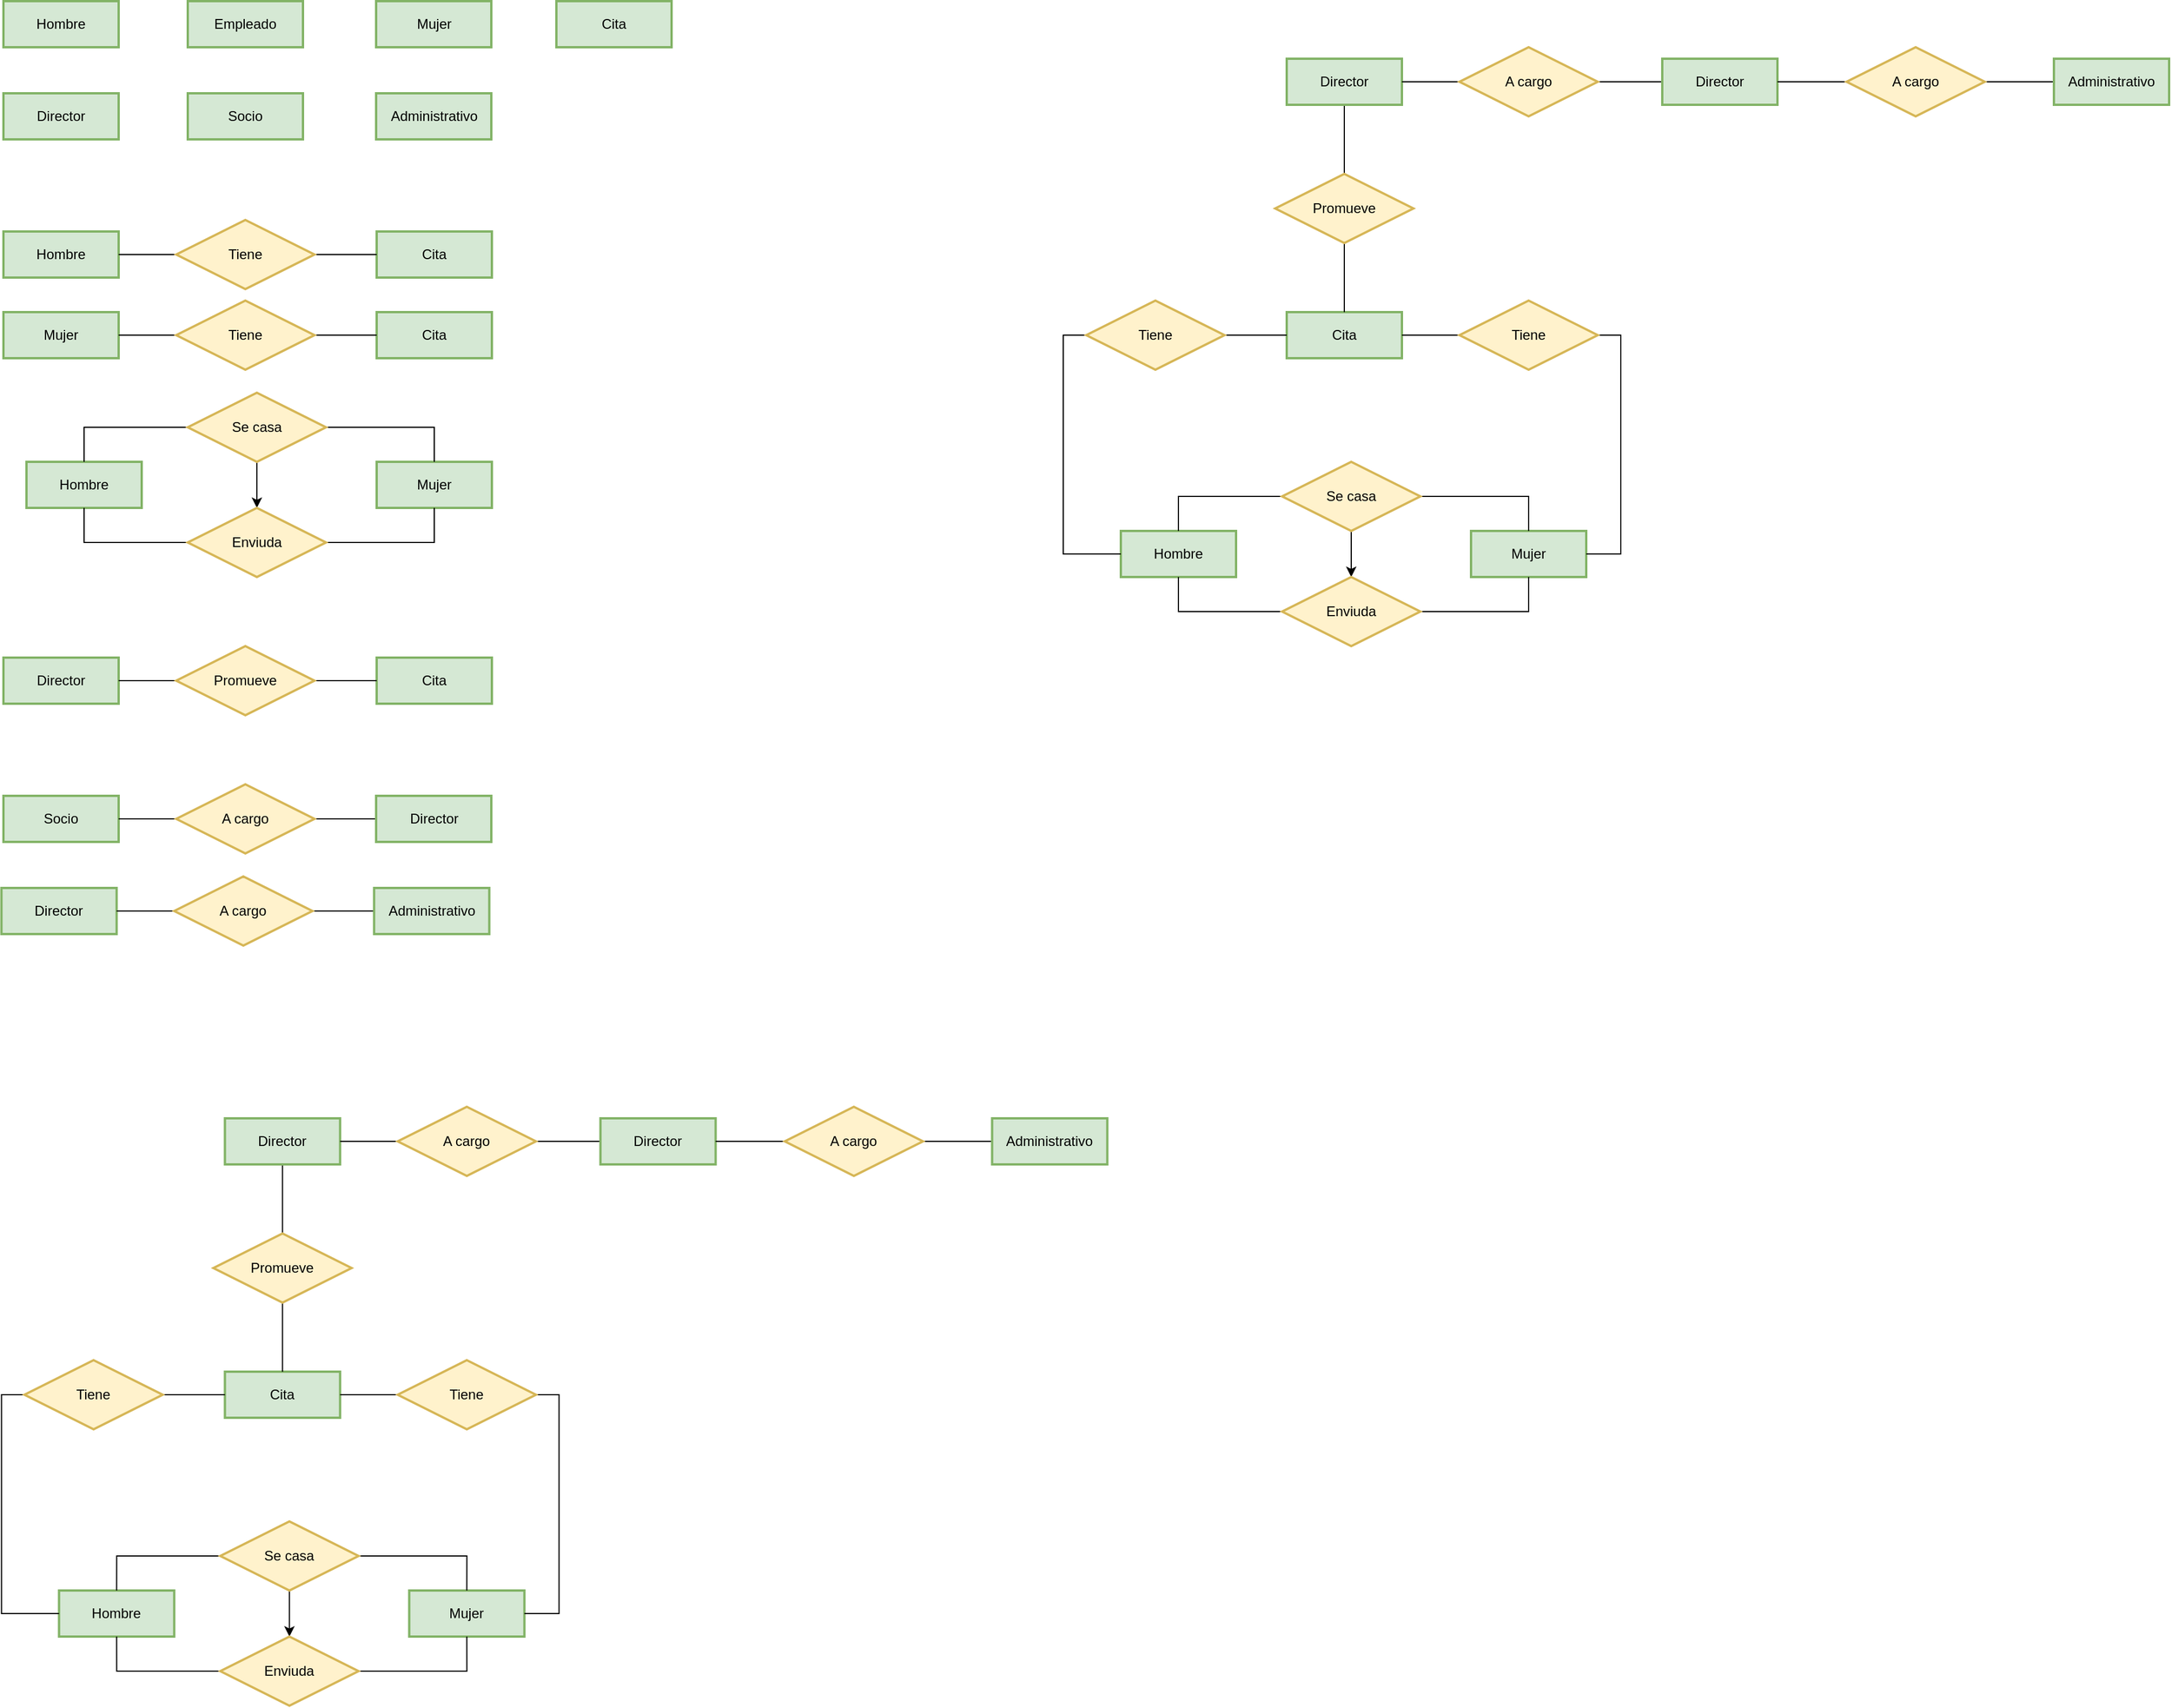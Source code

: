 <mxfile version="20.5.1" type="github"><diagram id="cyZgXeQBIhwyT7jIaqNa" name="Página-1"><mxGraphModel dx="2844" dy="1454" grid="1" gridSize="10" guides="1" tooltips="1" connect="1" arrows="1" fold="1" page="1" pageScale="1" pageWidth="827" pageHeight="1169" math="0" shadow="0"><root><mxCell id="0"/><mxCell id="1" parent="0"/><mxCell id="2BiipPs4FNlDCmmz9T9X-1" value="Hombre " style="whiteSpace=wrap;html=1;align=center;strokeWidth=2;fillColor=#d5e8d4;strokeColor=#82b366;" parent="1" vertex="1"><mxGeometry x="40" y="120" width="100" height="40" as="geometry"/></mxCell><mxCell id="2BiipPs4FNlDCmmz9T9X-2" value="Mujer" style="whiteSpace=wrap;html=1;align=center;strokeWidth=2;fillColor=#d5e8d4;strokeColor=#82b366;" parent="1" vertex="1"><mxGeometry x="363.5" y="120" width="100" height="40" as="geometry"/></mxCell><mxCell id="2BiipPs4FNlDCmmz9T9X-3" value="Empleado" style="whiteSpace=wrap;html=1;align=center;strokeWidth=2;fillColor=#d5e8d4;strokeColor=#82b366;" parent="1" vertex="1"><mxGeometry x="200" y="120" width="100" height="40" as="geometry"/></mxCell><mxCell id="2BiipPs4FNlDCmmz9T9X-4" value="Socio" style="whiteSpace=wrap;html=1;align=center;strokeWidth=2;fillColor=#d5e8d4;strokeColor=#82b366;" parent="1" vertex="1"><mxGeometry x="200" y="200" width="100" height="40" as="geometry"/></mxCell><mxCell id="2BiipPs4FNlDCmmz9T9X-5" value="Director" style="whiteSpace=wrap;html=1;align=center;strokeWidth=2;fillColor=#d5e8d4;strokeColor=#82b366;" parent="1" vertex="1"><mxGeometry x="40" y="200" width="100" height="40" as="geometry"/></mxCell><mxCell id="2BiipPs4FNlDCmmz9T9X-6" value="Administrativo" style="whiteSpace=wrap;html=1;align=center;strokeWidth=2;fillColor=#d5e8d4;strokeColor=#82b366;" parent="1" vertex="1"><mxGeometry x="363.5" y="200" width="100" height="40" as="geometry"/></mxCell><mxCell id="2BiipPs4FNlDCmmz9T9X-7" value="Hombre " style="whiteSpace=wrap;html=1;align=center;strokeWidth=2;fillColor=#d5e8d4;strokeColor=#82b366;" parent="1" vertex="1"><mxGeometry x="40" y="320" width="100" height="40" as="geometry"/></mxCell><mxCell id="2BiipPs4FNlDCmmz9T9X-8" value="Hombre " style="whiteSpace=wrap;html=1;align=center;strokeWidth=2;fillColor=#d5e8d4;strokeColor=#82b366;" parent="1" vertex="1"><mxGeometry x="60" y="520" width="100" height="40" as="geometry"/></mxCell><mxCell id="2BiipPs4FNlDCmmz9T9X-9" value="Mujer" style="whiteSpace=wrap;html=1;align=center;strokeWidth=2;fillColor=#d5e8d4;strokeColor=#82b366;" parent="1" vertex="1"><mxGeometry x="364" y="520" width="100" height="40" as="geometry"/></mxCell><mxCell id="2BiipPs4FNlDCmmz9T9X-10" value="Cita" style="whiteSpace=wrap;html=1;align=center;strokeWidth=2;fillColor=#d5e8d4;strokeColor=#82b366;" parent="1" vertex="1"><mxGeometry x="364" y="320" width="100" height="40" as="geometry"/></mxCell><mxCell id="2BiipPs4FNlDCmmz9T9X-21" style="edgeStyle=orthogonalEdgeStyle;rounded=0;orthogonalLoop=1;jettySize=auto;html=1;exitX=0;exitY=0.5;exitDx=0;exitDy=0;entryX=1;entryY=0.5;entryDx=0;entryDy=0;endArrow=none;endFill=0;" parent="1" source="2BiipPs4FNlDCmmz9T9X-11" target="2BiipPs4FNlDCmmz9T9X-7" edge="1"><mxGeometry relative="1" as="geometry"/></mxCell><mxCell id="2BiipPs4FNlDCmmz9T9X-22" style="edgeStyle=orthogonalEdgeStyle;rounded=0;orthogonalLoop=1;jettySize=auto;html=1;exitX=1;exitY=0.5;exitDx=0;exitDy=0;entryX=0;entryY=0.5;entryDx=0;entryDy=0;endArrow=none;endFill=0;" parent="1" source="2BiipPs4FNlDCmmz9T9X-11" target="2BiipPs4FNlDCmmz9T9X-10" edge="1"><mxGeometry relative="1" as="geometry"/></mxCell><mxCell id="2BiipPs4FNlDCmmz9T9X-11" value="Tiene " style="shape=rhombus;perimeter=rhombusPerimeter;whiteSpace=wrap;html=1;align=center;strokeWidth=2;fillColor=#fff2cc;strokeColor=#d6b656;" parent="1" vertex="1"><mxGeometry x="190" y="310" width="120" height="60" as="geometry"/></mxCell><mxCell id="2BiipPs4FNlDCmmz9T9X-13" style="edgeStyle=orthogonalEdgeStyle;rounded=0;orthogonalLoop=1;jettySize=auto;html=1;exitX=0;exitY=0.5;exitDx=0;exitDy=0;entryX=0.5;entryY=0;entryDx=0;entryDy=0;endArrow=none;endFill=0;" parent="1" source="2BiipPs4FNlDCmmz9T9X-12" target="2BiipPs4FNlDCmmz9T9X-8" edge="1"><mxGeometry relative="1" as="geometry"/></mxCell><mxCell id="2BiipPs4FNlDCmmz9T9X-14" style="edgeStyle=orthogonalEdgeStyle;rounded=0;orthogonalLoop=1;jettySize=auto;html=1;exitX=1;exitY=0.5;exitDx=0;exitDy=0;entryX=0.5;entryY=0;entryDx=0;entryDy=0;endArrow=none;endFill=0;" parent="1" source="2BiipPs4FNlDCmmz9T9X-12" target="2BiipPs4FNlDCmmz9T9X-9" edge="1"><mxGeometry relative="1" as="geometry"/></mxCell><mxCell id="2BiipPs4FNlDCmmz9T9X-19" style="edgeStyle=orthogonalEdgeStyle;rounded=0;orthogonalLoop=1;jettySize=auto;html=1;exitX=0.5;exitY=1;exitDx=0;exitDy=0;entryX=0.5;entryY=0;entryDx=0;entryDy=0;" parent="1" source="2BiipPs4FNlDCmmz9T9X-12" target="2BiipPs4FNlDCmmz9T9X-16" edge="1"><mxGeometry relative="1" as="geometry"/></mxCell><mxCell id="2BiipPs4FNlDCmmz9T9X-12" value="Se casa" style="shape=rhombus;perimeter=rhombusPerimeter;whiteSpace=wrap;html=1;align=center;strokeWidth=2;fillColor=#fff2cc;strokeColor=#d6b656;" parent="1" vertex="1"><mxGeometry x="200" y="460" width="120" height="60" as="geometry"/></mxCell><mxCell id="2BiipPs4FNlDCmmz9T9X-17" style="edgeStyle=orthogonalEdgeStyle;rounded=0;orthogonalLoop=1;jettySize=auto;html=1;exitX=0;exitY=0.5;exitDx=0;exitDy=0;entryX=0.5;entryY=1;entryDx=0;entryDy=0;endArrow=none;endFill=0;" parent="1" source="2BiipPs4FNlDCmmz9T9X-16" target="2BiipPs4FNlDCmmz9T9X-8" edge="1"><mxGeometry relative="1" as="geometry"/></mxCell><mxCell id="2BiipPs4FNlDCmmz9T9X-18" style="edgeStyle=orthogonalEdgeStyle;rounded=0;orthogonalLoop=1;jettySize=auto;html=1;exitX=1;exitY=0.5;exitDx=0;exitDy=0;entryX=0.5;entryY=1;entryDx=0;entryDy=0;endArrow=none;endFill=0;" parent="1" source="2BiipPs4FNlDCmmz9T9X-16" target="2BiipPs4FNlDCmmz9T9X-9" edge="1"><mxGeometry relative="1" as="geometry"/></mxCell><mxCell id="2BiipPs4FNlDCmmz9T9X-16" value="Enviuda" style="shape=rhombus;perimeter=rhombusPerimeter;whiteSpace=wrap;html=1;align=center;strokeWidth=2;fillColor=#fff2cc;strokeColor=#d6b656;" parent="1" vertex="1"><mxGeometry x="200" y="560" width="120" height="60" as="geometry"/></mxCell><mxCell id="2BiipPs4FNlDCmmz9T9X-25" value="Director" style="whiteSpace=wrap;html=1;align=center;strokeWidth=2;fillColor=#d5e8d4;strokeColor=#82b366;" parent="1" vertex="1"><mxGeometry x="40" y="690" width="100" height="40" as="geometry"/></mxCell><mxCell id="2BiipPs4FNlDCmmz9T9X-26" value="Cita" style="whiteSpace=wrap;html=1;align=center;strokeWidth=2;fillColor=#d5e8d4;strokeColor=#82b366;" parent="1" vertex="1"><mxGeometry x="364" y="690" width="100" height="40" as="geometry"/></mxCell><mxCell id="2BiipPs4FNlDCmmz9T9X-27" style="edgeStyle=orthogonalEdgeStyle;rounded=0;orthogonalLoop=1;jettySize=auto;html=1;exitX=0;exitY=0.5;exitDx=0;exitDy=0;entryX=1;entryY=0.5;entryDx=0;entryDy=0;endArrow=none;endFill=0;" parent="1" source="2BiipPs4FNlDCmmz9T9X-29" target="2BiipPs4FNlDCmmz9T9X-25" edge="1"><mxGeometry relative="1" as="geometry"/></mxCell><mxCell id="2BiipPs4FNlDCmmz9T9X-28" style="edgeStyle=orthogonalEdgeStyle;rounded=0;orthogonalLoop=1;jettySize=auto;html=1;exitX=1;exitY=0.5;exitDx=0;exitDy=0;entryX=0;entryY=0.5;entryDx=0;entryDy=0;endArrow=none;endFill=0;" parent="1" source="2BiipPs4FNlDCmmz9T9X-29" target="2BiipPs4FNlDCmmz9T9X-26" edge="1"><mxGeometry relative="1" as="geometry"/></mxCell><mxCell id="2BiipPs4FNlDCmmz9T9X-29" value="Promueve" style="shape=rhombus;perimeter=rhombusPerimeter;whiteSpace=wrap;html=1;align=center;strokeWidth=2;fillColor=#fff2cc;strokeColor=#d6b656;" parent="1" vertex="1"><mxGeometry x="190" y="680" width="120" height="60" as="geometry"/></mxCell><mxCell id="2BiipPs4FNlDCmmz9T9X-30" value="Cita" style="whiteSpace=wrap;html=1;align=center;strokeWidth=2;fillColor=#d5e8d4;strokeColor=#82b366;" parent="1" vertex="1"><mxGeometry x="520" y="120" width="100" height="40" as="geometry"/></mxCell><mxCell id="2BiipPs4FNlDCmmz9T9X-31" value="Socio" style="whiteSpace=wrap;html=1;align=center;strokeWidth=2;fillColor=#d5e8d4;strokeColor=#82b366;" parent="1" vertex="1"><mxGeometry x="40" y="810" width="100" height="40" as="geometry"/></mxCell><mxCell id="2BiipPs4FNlDCmmz9T9X-35" style="edgeStyle=orthogonalEdgeStyle;rounded=0;orthogonalLoop=1;jettySize=auto;html=1;exitX=1;exitY=0.5;exitDx=0;exitDy=0;entryX=0;entryY=0.5;entryDx=0;entryDy=0;endArrow=none;endFill=0;" parent="1" source="2BiipPs4FNlDCmmz9T9X-32" target="2BiipPs4FNlDCmmz9T9X-33" edge="1"><mxGeometry relative="1" as="geometry"/></mxCell><mxCell id="2BiipPs4FNlDCmmz9T9X-36" style="edgeStyle=orthogonalEdgeStyle;rounded=0;orthogonalLoop=1;jettySize=auto;html=1;exitX=0;exitY=0.5;exitDx=0;exitDy=0;entryX=1;entryY=0.5;entryDx=0;entryDy=0;endArrow=none;endFill=0;" parent="1" source="2BiipPs4FNlDCmmz9T9X-32" target="2BiipPs4FNlDCmmz9T9X-31" edge="1"><mxGeometry relative="1" as="geometry"/></mxCell><mxCell id="2BiipPs4FNlDCmmz9T9X-32" value="A cargo" style="shape=rhombus;perimeter=rhombusPerimeter;whiteSpace=wrap;html=1;align=center;strokeWidth=2;fillColor=#fff2cc;strokeColor=#d6b656;" parent="1" vertex="1"><mxGeometry x="190" y="800" width="120" height="60" as="geometry"/></mxCell><mxCell id="2BiipPs4FNlDCmmz9T9X-33" value="Director" style="whiteSpace=wrap;html=1;align=center;strokeWidth=2;fillColor=#d5e8d4;strokeColor=#82b366;" parent="1" vertex="1"><mxGeometry x="363.5" y="810" width="100" height="40" as="geometry"/></mxCell><mxCell id="2BiipPs4FNlDCmmz9T9X-37" value="Director" style="whiteSpace=wrap;html=1;align=center;strokeWidth=2;fillColor=#d5e8d4;strokeColor=#82b366;" parent="1" vertex="1"><mxGeometry x="38.25" y="890" width="100" height="40" as="geometry"/></mxCell><mxCell id="2BiipPs4FNlDCmmz9T9X-38" style="edgeStyle=orthogonalEdgeStyle;rounded=0;orthogonalLoop=1;jettySize=auto;html=1;exitX=1;exitY=0.5;exitDx=0;exitDy=0;entryX=0;entryY=0.5;entryDx=0;entryDy=0;endArrow=none;endFill=0;" parent="1" source="2BiipPs4FNlDCmmz9T9X-40" target="2BiipPs4FNlDCmmz9T9X-41" edge="1"><mxGeometry relative="1" as="geometry"/></mxCell><mxCell id="2BiipPs4FNlDCmmz9T9X-39" style="edgeStyle=orthogonalEdgeStyle;rounded=0;orthogonalLoop=1;jettySize=auto;html=1;exitX=0;exitY=0.5;exitDx=0;exitDy=0;entryX=1;entryY=0.5;entryDx=0;entryDy=0;endArrow=none;endFill=0;" parent="1" source="2BiipPs4FNlDCmmz9T9X-40" target="2BiipPs4FNlDCmmz9T9X-37" edge="1"><mxGeometry relative="1" as="geometry"/></mxCell><mxCell id="2BiipPs4FNlDCmmz9T9X-40" value="A cargo" style="shape=rhombus;perimeter=rhombusPerimeter;whiteSpace=wrap;html=1;align=center;strokeWidth=2;fillColor=#fff2cc;strokeColor=#d6b656;" parent="1" vertex="1"><mxGeometry x="188.25" y="880" width="120" height="60" as="geometry"/></mxCell><mxCell id="2BiipPs4FNlDCmmz9T9X-41" value="Administrativo" style="whiteSpace=wrap;html=1;align=center;strokeWidth=2;fillColor=#d5e8d4;strokeColor=#82b366;" parent="1" vertex="1"><mxGeometry x="361.75" y="890" width="100" height="40" as="geometry"/></mxCell><mxCell id="2BiipPs4FNlDCmmz9T9X-50" value="Hombre " style="whiteSpace=wrap;html=1;align=center;strokeWidth=2;fillColor=#d5e8d4;strokeColor=#82b366;" parent="1" vertex="1"><mxGeometry x="1010" y="580" width="100" height="40" as="geometry"/></mxCell><mxCell id="2BiipPs4FNlDCmmz9T9X-51" value="Mujer" style="whiteSpace=wrap;html=1;align=center;strokeWidth=2;fillColor=#d5e8d4;strokeColor=#82b366;" parent="1" vertex="1"><mxGeometry x="1314" y="580" width="100" height="40" as="geometry"/></mxCell><mxCell id="2BiipPs4FNlDCmmz9T9X-52" style="edgeStyle=orthogonalEdgeStyle;rounded=0;orthogonalLoop=1;jettySize=auto;html=1;exitX=0;exitY=0.5;exitDx=0;exitDy=0;entryX=0.5;entryY=0;entryDx=0;entryDy=0;endArrow=none;endFill=0;" parent="1" source="2BiipPs4FNlDCmmz9T9X-55" target="2BiipPs4FNlDCmmz9T9X-50" edge="1"><mxGeometry relative="1" as="geometry"/></mxCell><mxCell id="2BiipPs4FNlDCmmz9T9X-53" style="edgeStyle=orthogonalEdgeStyle;rounded=0;orthogonalLoop=1;jettySize=auto;html=1;exitX=1;exitY=0.5;exitDx=0;exitDy=0;entryX=0.5;entryY=0;entryDx=0;entryDy=0;endArrow=none;endFill=0;" parent="1" source="2BiipPs4FNlDCmmz9T9X-55" target="2BiipPs4FNlDCmmz9T9X-51" edge="1"><mxGeometry relative="1" as="geometry"/></mxCell><mxCell id="2BiipPs4FNlDCmmz9T9X-54" style="edgeStyle=orthogonalEdgeStyle;rounded=0;orthogonalLoop=1;jettySize=auto;html=1;exitX=0.5;exitY=1;exitDx=0;exitDy=0;entryX=0.5;entryY=0;entryDx=0;entryDy=0;" parent="1" source="2BiipPs4FNlDCmmz9T9X-55" target="2BiipPs4FNlDCmmz9T9X-58" edge="1"><mxGeometry relative="1" as="geometry"/></mxCell><mxCell id="2BiipPs4FNlDCmmz9T9X-55" value="Se casa" style="shape=rhombus;perimeter=rhombusPerimeter;whiteSpace=wrap;html=1;align=center;strokeWidth=2;fillColor=#fff2cc;strokeColor=#d6b656;" parent="1" vertex="1"><mxGeometry x="1150" y="520" width="120" height="60" as="geometry"/></mxCell><mxCell id="2BiipPs4FNlDCmmz9T9X-56" style="edgeStyle=orthogonalEdgeStyle;rounded=0;orthogonalLoop=1;jettySize=auto;html=1;exitX=0;exitY=0.5;exitDx=0;exitDy=0;entryX=0.5;entryY=1;entryDx=0;entryDy=0;endArrow=none;endFill=0;" parent="1" source="2BiipPs4FNlDCmmz9T9X-58" target="2BiipPs4FNlDCmmz9T9X-50" edge="1"><mxGeometry relative="1" as="geometry"/></mxCell><mxCell id="2BiipPs4FNlDCmmz9T9X-57" style="edgeStyle=orthogonalEdgeStyle;rounded=0;orthogonalLoop=1;jettySize=auto;html=1;exitX=1;exitY=0.5;exitDx=0;exitDy=0;entryX=0.5;entryY=1;entryDx=0;entryDy=0;endArrow=none;endFill=0;" parent="1" source="2BiipPs4FNlDCmmz9T9X-58" target="2BiipPs4FNlDCmmz9T9X-51" edge="1"><mxGeometry relative="1" as="geometry"/></mxCell><mxCell id="2BiipPs4FNlDCmmz9T9X-58" value="Enviuda" style="shape=rhombus;perimeter=rhombusPerimeter;whiteSpace=wrap;html=1;align=center;strokeWidth=2;fillColor=#fff2cc;strokeColor=#d6b656;" parent="1" vertex="1"><mxGeometry x="1150" y="620" width="120" height="60" as="geometry"/></mxCell><mxCell id="2BiipPs4FNlDCmmz9T9X-59" value="Mujer" style="whiteSpace=wrap;html=1;align=center;strokeWidth=2;fillColor=#d5e8d4;strokeColor=#82b366;" parent="1" vertex="1"><mxGeometry x="40" y="390" width="100" height="40" as="geometry"/></mxCell><mxCell id="2BiipPs4FNlDCmmz9T9X-60" value="Cita" style="whiteSpace=wrap;html=1;align=center;strokeWidth=2;fillColor=#d5e8d4;strokeColor=#82b366;" parent="1" vertex="1"><mxGeometry x="364" y="390" width="100" height="40" as="geometry"/></mxCell><mxCell id="2BiipPs4FNlDCmmz9T9X-61" style="edgeStyle=orthogonalEdgeStyle;rounded=0;orthogonalLoop=1;jettySize=auto;html=1;exitX=0;exitY=0.5;exitDx=0;exitDy=0;entryX=1;entryY=0.5;entryDx=0;entryDy=0;endArrow=none;endFill=0;" parent="1" source="2BiipPs4FNlDCmmz9T9X-63" target="2BiipPs4FNlDCmmz9T9X-59" edge="1"><mxGeometry relative="1" as="geometry"/></mxCell><mxCell id="2BiipPs4FNlDCmmz9T9X-62" style="edgeStyle=orthogonalEdgeStyle;rounded=0;orthogonalLoop=1;jettySize=auto;html=1;exitX=1;exitY=0.5;exitDx=0;exitDy=0;entryX=0;entryY=0.5;entryDx=0;entryDy=0;endArrow=none;endFill=0;" parent="1" source="2BiipPs4FNlDCmmz9T9X-63" target="2BiipPs4FNlDCmmz9T9X-60" edge="1"><mxGeometry relative="1" as="geometry"/></mxCell><mxCell id="2BiipPs4FNlDCmmz9T9X-63" value="Tiene " style="shape=rhombus;perimeter=rhombusPerimeter;whiteSpace=wrap;html=1;align=center;strokeWidth=2;fillColor=#fff2cc;strokeColor=#d6b656;" parent="1" vertex="1"><mxGeometry x="190" y="380" width="120" height="60" as="geometry"/></mxCell><mxCell id="2BiipPs4FNlDCmmz9T9X-66" value="Cita" style="whiteSpace=wrap;html=1;align=center;strokeWidth=2;fillColor=#d5e8d4;strokeColor=#82b366;" parent="1" vertex="1"><mxGeometry x="1154" y="390" width="100" height="40" as="geometry"/></mxCell><mxCell id="2BiipPs4FNlDCmmz9T9X-67" style="edgeStyle=orthogonalEdgeStyle;rounded=0;orthogonalLoop=1;jettySize=auto;html=1;exitX=1;exitY=0.5;exitDx=0;exitDy=0;entryX=0;entryY=0.5;entryDx=0;entryDy=0;endArrow=none;endFill=0;" parent="1" source="2BiipPs4FNlDCmmz9T9X-68" target="2BiipPs4FNlDCmmz9T9X-66" edge="1"><mxGeometry relative="1" as="geometry"/></mxCell><mxCell id="2BiipPs4FNlDCmmz9T9X-71" style="edgeStyle=orthogonalEdgeStyle;rounded=0;orthogonalLoop=1;jettySize=auto;html=1;exitX=0;exitY=0.5;exitDx=0;exitDy=0;entryX=0;entryY=0.5;entryDx=0;entryDy=0;endArrow=none;endFill=0;" parent="1" source="2BiipPs4FNlDCmmz9T9X-68" target="2BiipPs4FNlDCmmz9T9X-50" edge="1"><mxGeometry relative="1" as="geometry"/></mxCell><mxCell id="2BiipPs4FNlDCmmz9T9X-68" value="Tiene " style="shape=rhombus;perimeter=rhombusPerimeter;whiteSpace=wrap;html=1;align=center;strokeWidth=2;fillColor=#fff2cc;strokeColor=#d6b656;" parent="1" vertex="1"><mxGeometry x="980" y="380" width="120" height="60" as="geometry"/></mxCell><mxCell id="2BiipPs4FNlDCmmz9T9X-70" style="edgeStyle=orthogonalEdgeStyle;rounded=0;orthogonalLoop=1;jettySize=auto;html=1;exitX=0;exitY=0.5;exitDx=0;exitDy=0;entryX=1;entryY=0.5;entryDx=0;entryDy=0;endArrow=none;endFill=0;" parent="1" source="2BiipPs4FNlDCmmz9T9X-69" target="2BiipPs4FNlDCmmz9T9X-66" edge="1"><mxGeometry relative="1" as="geometry"/></mxCell><mxCell id="2BiipPs4FNlDCmmz9T9X-72" style="edgeStyle=orthogonalEdgeStyle;rounded=0;orthogonalLoop=1;jettySize=auto;html=1;exitX=1;exitY=0.5;exitDx=0;exitDy=0;entryX=1;entryY=0.5;entryDx=0;entryDy=0;endArrow=none;endFill=0;" parent="1" source="2BiipPs4FNlDCmmz9T9X-69" target="2BiipPs4FNlDCmmz9T9X-51" edge="1"><mxGeometry relative="1" as="geometry"/></mxCell><mxCell id="2BiipPs4FNlDCmmz9T9X-69" value="Tiene " style="shape=rhombus;perimeter=rhombusPerimeter;whiteSpace=wrap;html=1;align=center;strokeWidth=2;fillColor=#fff2cc;strokeColor=#d6b656;" parent="1" vertex="1"><mxGeometry x="1304" y="380" width="120" height="60" as="geometry"/></mxCell><mxCell id="7n2L6bbloB0Y5woZFmEJ-2" style="edgeStyle=orthogonalEdgeStyle;rounded=0;orthogonalLoop=1;jettySize=auto;html=1;exitX=0.5;exitY=0;exitDx=0;exitDy=0;entryX=0.5;entryY=1;entryDx=0;entryDy=0;endArrow=none;endFill=0;" edge="1" parent="1" source="2BiipPs4FNlDCmmz9T9X-73" target="7n2L6bbloB0Y5woZFmEJ-1"><mxGeometry relative="1" as="geometry"/></mxCell><mxCell id="7n2L6bbloB0Y5woZFmEJ-4" style="edgeStyle=orthogonalEdgeStyle;rounded=0;orthogonalLoop=1;jettySize=auto;html=1;exitX=0.5;exitY=1;exitDx=0;exitDy=0;entryX=0.5;entryY=0;entryDx=0;entryDy=0;endArrow=none;endFill=0;" edge="1" parent="1" source="2BiipPs4FNlDCmmz9T9X-73" target="2BiipPs4FNlDCmmz9T9X-66"><mxGeometry relative="1" as="geometry"/></mxCell><mxCell id="2BiipPs4FNlDCmmz9T9X-73" value="Promueve" style="shape=rhombus;perimeter=rhombusPerimeter;whiteSpace=wrap;html=1;align=center;strokeWidth=2;fillColor=#fff2cc;strokeColor=#d6b656;" parent="1" vertex="1"><mxGeometry x="1144" y="270" width="120" height="60" as="geometry"/></mxCell><mxCell id="7n2L6bbloB0Y5woZFmEJ-1" value="Director" style="whiteSpace=wrap;html=1;align=center;strokeWidth=2;fillColor=#d5e8d4;strokeColor=#82b366;" vertex="1" parent="1"><mxGeometry x="1154" y="170" width="100" height="40" as="geometry"/></mxCell><mxCell id="7n2L6bbloB0Y5woZFmEJ-5" style="edgeStyle=orthogonalEdgeStyle;rounded=0;orthogonalLoop=1;jettySize=auto;html=1;exitX=1;exitY=0.5;exitDx=0;exitDy=0;entryX=0;entryY=0.5;entryDx=0;entryDy=0;endArrow=none;endFill=0;" edge="1" parent="1" source="7n2L6bbloB0Y5woZFmEJ-6" target="7n2L6bbloB0Y5woZFmEJ-7"><mxGeometry relative="1" as="geometry"/></mxCell><mxCell id="7n2L6bbloB0Y5woZFmEJ-8" style="edgeStyle=orthogonalEdgeStyle;rounded=0;orthogonalLoop=1;jettySize=auto;html=1;exitX=0;exitY=0.5;exitDx=0;exitDy=0;entryX=1;entryY=0.5;entryDx=0;entryDy=0;endArrow=none;endFill=0;" edge="1" parent="1" source="7n2L6bbloB0Y5woZFmEJ-6" target="7n2L6bbloB0Y5woZFmEJ-1"><mxGeometry relative="1" as="geometry"/></mxCell><mxCell id="7n2L6bbloB0Y5woZFmEJ-6" value="A cargo" style="shape=rhombus;perimeter=rhombusPerimeter;whiteSpace=wrap;html=1;align=center;strokeWidth=2;fillColor=#fff2cc;strokeColor=#d6b656;" vertex="1" parent="1"><mxGeometry x="1304" y="160" width="120" height="60" as="geometry"/></mxCell><mxCell id="7n2L6bbloB0Y5woZFmEJ-7" value="Director" style="whiteSpace=wrap;html=1;align=center;strokeWidth=2;fillColor=#d5e8d4;strokeColor=#82b366;" vertex="1" parent="1"><mxGeometry x="1480" y="170" width="100" height="40" as="geometry"/></mxCell><mxCell id="7n2L6bbloB0Y5woZFmEJ-9" style="edgeStyle=orthogonalEdgeStyle;rounded=0;orthogonalLoop=1;jettySize=auto;html=1;exitX=1;exitY=0.5;exitDx=0;exitDy=0;entryX=0;entryY=0.5;entryDx=0;entryDy=0;endArrow=none;endFill=0;" edge="1" parent="1" source="7n2L6bbloB0Y5woZFmEJ-10" target="7n2L6bbloB0Y5woZFmEJ-11"><mxGeometry relative="1" as="geometry"/></mxCell><mxCell id="7n2L6bbloB0Y5woZFmEJ-12" style="edgeStyle=orthogonalEdgeStyle;rounded=0;orthogonalLoop=1;jettySize=auto;html=1;exitX=0;exitY=0.5;exitDx=0;exitDy=0;entryX=1;entryY=0.5;entryDx=0;entryDy=0;endArrow=none;endFill=0;" edge="1" parent="1" source="7n2L6bbloB0Y5woZFmEJ-10" target="7n2L6bbloB0Y5woZFmEJ-7"><mxGeometry relative="1" as="geometry"/></mxCell><mxCell id="7n2L6bbloB0Y5woZFmEJ-10" value="A cargo" style="shape=rhombus;perimeter=rhombusPerimeter;whiteSpace=wrap;html=1;align=center;strokeWidth=2;fillColor=#fff2cc;strokeColor=#d6b656;" vertex="1" parent="1"><mxGeometry x="1640" y="160" width="120" height="60" as="geometry"/></mxCell><mxCell id="7n2L6bbloB0Y5woZFmEJ-11" value="Administrativo" style="whiteSpace=wrap;html=1;align=center;strokeWidth=2;fillColor=#d5e8d4;strokeColor=#82b366;" vertex="1" parent="1"><mxGeometry x="1820" y="170" width="100" height="40" as="geometry"/></mxCell><mxCell id="7n2L6bbloB0Y5woZFmEJ-13" value="Hombre " style="whiteSpace=wrap;html=1;align=center;strokeWidth=2;fillColor=#d5e8d4;strokeColor=#82b366;" vertex="1" parent="1"><mxGeometry x="88.25" y="1500" width="100" height="40" as="geometry"/></mxCell><mxCell id="7n2L6bbloB0Y5woZFmEJ-14" value="Mujer" style="whiteSpace=wrap;html=1;align=center;strokeWidth=2;fillColor=#d5e8d4;strokeColor=#82b366;" vertex="1" parent="1"><mxGeometry x="392.25" y="1500" width="100" height="40" as="geometry"/></mxCell><mxCell id="7n2L6bbloB0Y5woZFmEJ-15" style="edgeStyle=orthogonalEdgeStyle;rounded=0;orthogonalLoop=1;jettySize=auto;html=1;exitX=0;exitY=0.5;exitDx=0;exitDy=0;entryX=0.5;entryY=0;entryDx=0;entryDy=0;endArrow=none;endFill=0;" edge="1" parent="1" source="7n2L6bbloB0Y5woZFmEJ-18" target="7n2L6bbloB0Y5woZFmEJ-13"><mxGeometry relative="1" as="geometry"/></mxCell><mxCell id="7n2L6bbloB0Y5woZFmEJ-16" style="edgeStyle=orthogonalEdgeStyle;rounded=0;orthogonalLoop=1;jettySize=auto;html=1;exitX=1;exitY=0.5;exitDx=0;exitDy=0;entryX=0.5;entryY=0;entryDx=0;entryDy=0;endArrow=none;endFill=0;" edge="1" parent="1" source="7n2L6bbloB0Y5woZFmEJ-18" target="7n2L6bbloB0Y5woZFmEJ-14"><mxGeometry relative="1" as="geometry"/></mxCell><mxCell id="7n2L6bbloB0Y5woZFmEJ-17" style="edgeStyle=orthogonalEdgeStyle;rounded=0;orthogonalLoop=1;jettySize=auto;html=1;exitX=0.5;exitY=1;exitDx=0;exitDy=0;entryX=0.5;entryY=0;entryDx=0;entryDy=0;" edge="1" parent="1" source="7n2L6bbloB0Y5woZFmEJ-18" target="7n2L6bbloB0Y5woZFmEJ-21"><mxGeometry relative="1" as="geometry"/></mxCell><mxCell id="7n2L6bbloB0Y5woZFmEJ-18" value="Se casa" style="shape=rhombus;perimeter=rhombusPerimeter;whiteSpace=wrap;html=1;align=center;strokeWidth=2;fillColor=#fff2cc;strokeColor=#d6b656;" vertex="1" parent="1"><mxGeometry x="228.25" y="1440" width="120" height="60" as="geometry"/></mxCell><mxCell id="7n2L6bbloB0Y5woZFmEJ-19" style="edgeStyle=orthogonalEdgeStyle;rounded=0;orthogonalLoop=1;jettySize=auto;html=1;exitX=0;exitY=0.5;exitDx=0;exitDy=0;entryX=0.5;entryY=1;entryDx=0;entryDy=0;endArrow=none;endFill=0;" edge="1" parent="1" source="7n2L6bbloB0Y5woZFmEJ-21" target="7n2L6bbloB0Y5woZFmEJ-13"><mxGeometry relative="1" as="geometry"/></mxCell><mxCell id="7n2L6bbloB0Y5woZFmEJ-20" style="edgeStyle=orthogonalEdgeStyle;rounded=0;orthogonalLoop=1;jettySize=auto;html=1;exitX=1;exitY=0.5;exitDx=0;exitDy=0;entryX=0.5;entryY=1;entryDx=0;entryDy=0;endArrow=none;endFill=0;" edge="1" parent="1" source="7n2L6bbloB0Y5woZFmEJ-21" target="7n2L6bbloB0Y5woZFmEJ-14"><mxGeometry relative="1" as="geometry"/></mxCell><mxCell id="7n2L6bbloB0Y5woZFmEJ-21" value="Enviuda" style="shape=rhombus;perimeter=rhombusPerimeter;whiteSpace=wrap;html=1;align=center;strokeWidth=2;fillColor=#fff2cc;strokeColor=#d6b656;" vertex="1" parent="1"><mxGeometry x="228.25" y="1540" width="120" height="60" as="geometry"/></mxCell><mxCell id="7n2L6bbloB0Y5woZFmEJ-22" value="Cita" style="whiteSpace=wrap;html=1;align=center;strokeWidth=2;fillColor=#d5e8d4;strokeColor=#82b366;" vertex="1" parent="1"><mxGeometry x="232.25" y="1310" width="100" height="40" as="geometry"/></mxCell><mxCell id="7n2L6bbloB0Y5woZFmEJ-23" style="edgeStyle=orthogonalEdgeStyle;rounded=0;orthogonalLoop=1;jettySize=auto;html=1;exitX=1;exitY=0.5;exitDx=0;exitDy=0;entryX=0;entryY=0.5;entryDx=0;entryDy=0;endArrow=none;endFill=0;" edge="1" parent="1" source="7n2L6bbloB0Y5woZFmEJ-25" target="7n2L6bbloB0Y5woZFmEJ-22"><mxGeometry relative="1" as="geometry"/></mxCell><mxCell id="7n2L6bbloB0Y5woZFmEJ-24" style="edgeStyle=orthogonalEdgeStyle;rounded=0;orthogonalLoop=1;jettySize=auto;html=1;exitX=0;exitY=0.5;exitDx=0;exitDy=0;entryX=0;entryY=0.5;entryDx=0;entryDy=0;endArrow=none;endFill=0;" edge="1" parent="1" source="7n2L6bbloB0Y5woZFmEJ-25" target="7n2L6bbloB0Y5woZFmEJ-13"><mxGeometry relative="1" as="geometry"/></mxCell><mxCell id="7n2L6bbloB0Y5woZFmEJ-25" value="Tiene " style="shape=rhombus;perimeter=rhombusPerimeter;whiteSpace=wrap;html=1;align=center;strokeWidth=2;fillColor=#fff2cc;strokeColor=#d6b656;" vertex="1" parent="1"><mxGeometry x="58.25" y="1300" width="120" height="60" as="geometry"/></mxCell><mxCell id="7n2L6bbloB0Y5woZFmEJ-26" style="edgeStyle=orthogonalEdgeStyle;rounded=0;orthogonalLoop=1;jettySize=auto;html=1;exitX=0;exitY=0.5;exitDx=0;exitDy=0;entryX=1;entryY=0.5;entryDx=0;entryDy=0;endArrow=none;endFill=0;" edge="1" parent="1" source="7n2L6bbloB0Y5woZFmEJ-28" target="7n2L6bbloB0Y5woZFmEJ-22"><mxGeometry relative="1" as="geometry"/></mxCell><mxCell id="7n2L6bbloB0Y5woZFmEJ-27" style="edgeStyle=orthogonalEdgeStyle;rounded=0;orthogonalLoop=1;jettySize=auto;html=1;exitX=1;exitY=0.5;exitDx=0;exitDy=0;entryX=1;entryY=0.5;entryDx=0;entryDy=0;endArrow=none;endFill=0;" edge="1" parent="1" source="7n2L6bbloB0Y5woZFmEJ-28" target="7n2L6bbloB0Y5woZFmEJ-14"><mxGeometry relative="1" as="geometry"/></mxCell><mxCell id="7n2L6bbloB0Y5woZFmEJ-28" value="Tiene " style="shape=rhombus;perimeter=rhombusPerimeter;whiteSpace=wrap;html=1;align=center;strokeWidth=2;fillColor=#fff2cc;strokeColor=#d6b656;" vertex="1" parent="1"><mxGeometry x="382.25" y="1300" width="120" height="60" as="geometry"/></mxCell><mxCell id="7n2L6bbloB0Y5woZFmEJ-29" style="edgeStyle=orthogonalEdgeStyle;rounded=0;orthogonalLoop=1;jettySize=auto;html=1;exitX=0.5;exitY=0;exitDx=0;exitDy=0;entryX=0.5;entryY=1;entryDx=0;entryDy=0;endArrow=none;endFill=0;" edge="1" parent="1" source="7n2L6bbloB0Y5woZFmEJ-31" target="7n2L6bbloB0Y5woZFmEJ-32"><mxGeometry relative="1" as="geometry"/></mxCell><mxCell id="7n2L6bbloB0Y5woZFmEJ-30" style="edgeStyle=orthogonalEdgeStyle;rounded=0;orthogonalLoop=1;jettySize=auto;html=1;exitX=0.5;exitY=1;exitDx=0;exitDy=0;entryX=0.5;entryY=0;entryDx=0;entryDy=0;endArrow=none;endFill=0;" edge="1" parent="1" source="7n2L6bbloB0Y5woZFmEJ-31" target="7n2L6bbloB0Y5woZFmEJ-22"><mxGeometry relative="1" as="geometry"/></mxCell><mxCell id="7n2L6bbloB0Y5woZFmEJ-31" value="Promueve" style="shape=rhombus;perimeter=rhombusPerimeter;whiteSpace=wrap;html=1;align=center;strokeWidth=2;fillColor=#fff2cc;strokeColor=#d6b656;" vertex="1" parent="1"><mxGeometry x="222.25" y="1190" width="120" height="60" as="geometry"/></mxCell><mxCell id="7n2L6bbloB0Y5woZFmEJ-32" value="Director" style="whiteSpace=wrap;html=1;align=center;strokeWidth=2;fillColor=#d5e8d4;strokeColor=#82b366;" vertex="1" parent="1"><mxGeometry x="232.25" y="1090" width="100" height="40" as="geometry"/></mxCell><mxCell id="7n2L6bbloB0Y5woZFmEJ-33" style="edgeStyle=orthogonalEdgeStyle;rounded=0;orthogonalLoop=1;jettySize=auto;html=1;exitX=1;exitY=0.5;exitDx=0;exitDy=0;entryX=0;entryY=0.5;entryDx=0;entryDy=0;endArrow=none;endFill=0;" edge="1" parent="1" source="7n2L6bbloB0Y5woZFmEJ-35" target="7n2L6bbloB0Y5woZFmEJ-36"><mxGeometry relative="1" as="geometry"/></mxCell><mxCell id="7n2L6bbloB0Y5woZFmEJ-34" style="edgeStyle=orthogonalEdgeStyle;rounded=0;orthogonalLoop=1;jettySize=auto;html=1;exitX=0;exitY=0.5;exitDx=0;exitDy=0;entryX=1;entryY=0.5;entryDx=0;entryDy=0;endArrow=none;endFill=0;" edge="1" parent="1" source="7n2L6bbloB0Y5woZFmEJ-35" target="7n2L6bbloB0Y5woZFmEJ-32"><mxGeometry relative="1" as="geometry"/></mxCell><mxCell id="7n2L6bbloB0Y5woZFmEJ-35" value="A cargo" style="shape=rhombus;perimeter=rhombusPerimeter;whiteSpace=wrap;html=1;align=center;strokeWidth=2;fillColor=#fff2cc;strokeColor=#d6b656;" vertex="1" parent="1"><mxGeometry x="382.25" y="1080" width="120" height="60" as="geometry"/></mxCell><mxCell id="7n2L6bbloB0Y5woZFmEJ-36" value="Director" style="whiteSpace=wrap;html=1;align=center;strokeWidth=2;fillColor=#d5e8d4;strokeColor=#82b366;" vertex="1" parent="1"><mxGeometry x="558.25" y="1090" width="100" height="40" as="geometry"/></mxCell><mxCell id="7n2L6bbloB0Y5woZFmEJ-37" style="edgeStyle=orthogonalEdgeStyle;rounded=0;orthogonalLoop=1;jettySize=auto;html=1;exitX=1;exitY=0.5;exitDx=0;exitDy=0;entryX=0;entryY=0.5;entryDx=0;entryDy=0;endArrow=none;endFill=0;" edge="1" parent="1" source="7n2L6bbloB0Y5woZFmEJ-39" target="7n2L6bbloB0Y5woZFmEJ-40"><mxGeometry relative="1" as="geometry"/></mxCell><mxCell id="7n2L6bbloB0Y5woZFmEJ-38" style="edgeStyle=orthogonalEdgeStyle;rounded=0;orthogonalLoop=1;jettySize=auto;html=1;exitX=0;exitY=0.5;exitDx=0;exitDy=0;entryX=1;entryY=0.5;entryDx=0;entryDy=0;endArrow=none;endFill=0;" edge="1" parent="1" source="7n2L6bbloB0Y5woZFmEJ-39" target="7n2L6bbloB0Y5woZFmEJ-36"><mxGeometry relative="1" as="geometry"/></mxCell><mxCell id="7n2L6bbloB0Y5woZFmEJ-39" value="A cargo" style="shape=rhombus;perimeter=rhombusPerimeter;whiteSpace=wrap;html=1;align=center;strokeWidth=2;fillColor=#fff2cc;strokeColor=#d6b656;" vertex="1" parent="1"><mxGeometry x="718.25" y="1080" width="120" height="60" as="geometry"/></mxCell><mxCell id="7n2L6bbloB0Y5woZFmEJ-40" value="Administrativo" style="whiteSpace=wrap;html=1;align=center;strokeWidth=2;fillColor=#d5e8d4;strokeColor=#82b366;" vertex="1" parent="1"><mxGeometry x="898.25" y="1090" width="100" height="40" as="geometry"/></mxCell></root></mxGraphModel></diagram></mxfile>
